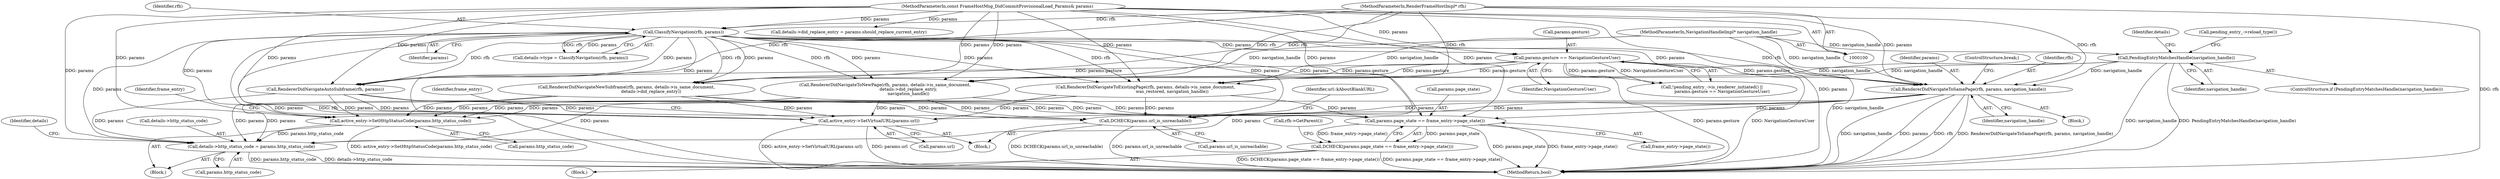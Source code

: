 digraph "0_Chrome_56a84aa67bb071a33a48ac1481b555c48e0a9a59_1@pointer" {
"1000263" [label="(Call,RendererDidNavigateToSamePage(rfh, params, navigation_handle))"];
"1000187" [label="(Call,ClassifyNavigation(rfh, params))"];
"1000101" [label="(MethodParameterIn,RenderFrameHostImpl* rfh)"];
"1000102" [label="(MethodParameterIn,const FrameHostMsg_DidCommitProvisionalLoad_Params& params)"];
"1000216" [label="(Call,params.gesture == NavigationGestureUser)"];
"1000196" [label="(Call,PendingEntryMatchesHandle(navigation_handle))"];
"1000105" [label="(MethodParameterIn,NavigationHandleImpl* navigation_handle)"];
"1000324" [label="(Call,active_entry->SetHttpStatusCode(params.http_status_code))"];
"1000417" [label="(Call,details->http_status_code = params.http_status_code)"];
"1000346" [label="(Call,params.page_state == frame_entry->page_state())"];
"1000345" [label="(Call,DCHECK(params.page_state == frame_entry->page_state()))"];
"1000358" [label="(Call,DCHECK(params.url_is_unreachable))"];
"1000365" [label="(Call,active_entry->SetVirtualURL(params.url))"];
"1000365" [label="(Call,active_entry->SetVirtualURL(params.url))"];
"1000354" [label="(Call,rfh->GetParent())"];
"1000195" [label="(ControlStructure,if (PendingEntryMatchesHandle(navigation_handle)))"];
"1000101" [label="(MethodParameterIn,RenderFrameHostImpl* rfh)"];
"1000344" [label="(Block,)"];
"1000282" [label="(Call,RendererDidNavigateAutoSubframe(rfh, params))"];
"1000105" [label="(MethodParameterIn,NavigationHandleImpl* navigation_handle)"];
"1000183" [label="(Call,details->type = ClassifyNavigation(rfh, params))"];
"1000330" [label="(Identifier,frame_entry)"];
"1000417" [label="(Call,details->http_status_code = params.http_status_code)"];
"1000265" [label="(Identifier,params)"];
"1000267" [label="(ControlStructure,break;)"];
"1000325" [label="(Call,params.http_status_code)"];
"1000253" [label="(Call,RendererDidNavigateToExistingPage(rfh, params, details->is_same_document,\n                                        was_restored, navigation_handle))"];
"1000346" [label="(Call,params.page_state == frame_entry->page_state())"];
"1000456" [label="(MethodReturn,bool)"];
"1000266" [label="(Identifier,navigation_handle)"];
"1000176" [label="(Call,details->did_replace_entry = params.should_replace_current_entry)"];
"1000359" [label="(Call,params.url_is_unreachable)"];
"1000421" [label="(Call,params.http_status_code)"];
"1000216" [label="(Call,params.gesture == NavigationGestureUser)"];
"1000370" [label="(Identifier,frame_entry)"];
"1000232" [label="(Block,)"];
"1000347" [label="(Call,params.page_state)"];
"1000357" [label="(Block,)"];
"1000106" [label="(Block,)"];
"1000230" [label="(Identifier,details)"];
"1000197" [label="(Identifier,navigation_handle)"];
"1000425" [label="(Identifier,details)"];
"1000366" [label="(Call,params.url)"];
"1000220" [label="(Identifier,NavigationGestureUser)"];
"1000364" [label="(Identifier,url::kAboutBlankURL)"];
"1000187" [label="(Call,ClassifyNavigation(rfh, params))"];
"1000189" [label="(Identifier,params)"];
"1000324" [label="(Call,active_entry->SetHttpStatusCode(params.http_status_code))"];
"1000196" [label="(Call,PendingEntryMatchesHandle(navigation_handle))"];
"1000345" [label="(Call,DCHECK(params.page_state == frame_entry->page_state()))"];
"1000102" [label="(MethodParameterIn,const FrameHostMsg_DidCommitProvisionalLoad_Params& params)"];
"1000263" [label="(Call,RendererDidNavigateToSamePage(rfh, params, navigation_handle))"];
"1000201" [label="(Call,pending_entry_->reload_type())"];
"1000234" [label="(Call,RendererDidNavigateToNewPage(rfh, params, details->is_same_document,\n                                   details->did_replace_entry,\n                                   navigation_handle))"];
"1000269" [label="(Call,RendererDidNavigateNewSubframe(rfh, params, details->is_same_document,\n                                     details->did_replace_entry))"];
"1000217" [label="(Call,params.gesture)"];
"1000264" [label="(Identifier,rfh)"];
"1000188" [label="(Identifier,rfh)"];
"1000213" [label="(Call,!pending_entry_->is_renderer_initiated() ||\n               params.gesture == NavigationGestureUser)"];
"1000418" [label="(Call,details->http_status_code)"];
"1000358" [label="(Call,DCHECK(params.url_is_unreachable))"];
"1000350" [label="(Call,frame_entry->page_state())"];
"1000263" -> "1000232"  [label="AST: "];
"1000263" -> "1000266"  [label="CFG: "];
"1000264" -> "1000263"  [label="AST: "];
"1000265" -> "1000263"  [label="AST: "];
"1000266" -> "1000263"  [label="AST: "];
"1000267" -> "1000263"  [label="CFG: "];
"1000263" -> "1000456"  [label="DDG: params"];
"1000263" -> "1000456"  [label="DDG: rfh"];
"1000263" -> "1000456"  [label="DDG: RendererDidNavigateToSamePage(rfh, params, navigation_handle)"];
"1000263" -> "1000456"  [label="DDG: navigation_handle"];
"1000187" -> "1000263"  [label="DDG: rfh"];
"1000187" -> "1000263"  [label="DDG: params"];
"1000101" -> "1000263"  [label="DDG: rfh"];
"1000216" -> "1000263"  [label="DDG: params.gesture"];
"1000102" -> "1000263"  [label="DDG: params"];
"1000196" -> "1000263"  [label="DDG: navigation_handle"];
"1000105" -> "1000263"  [label="DDG: navigation_handle"];
"1000263" -> "1000324"  [label="DDG: params"];
"1000263" -> "1000346"  [label="DDG: params"];
"1000263" -> "1000358"  [label="DDG: params"];
"1000263" -> "1000365"  [label="DDG: params"];
"1000263" -> "1000417"  [label="DDG: params"];
"1000187" -> "1000183"  [label="AST: "];
"1000187" -> "1000189"  [label="CFG: "];
"1000188" -> "1000187"  [label="AST: "];
"1000189" -> "1000187"  [label="AST: "];
"1000183" -> "1000187"  [label="CFG: "];
"1000187" -> "1000456"  [label="DDG: rfh"];
"1000187" -> "1000456"  [label="DDG: params"];
"1000187" -> "1000183"  [label="DDG: rfh"];
"1000187" -> "1000183"  [label="DDG: params"];
"1000101" -> "1000187"  [label="DDG: rfh"];
"1000102" -> "1000187"  [label="DDG: params"];
"1000187" -> "1000216"  [label="DDG: params"];
"1000187" -> "1000234"  [label="DDG: rfh"];
"1000187" -> "1000234"  [label="DDG: params"];
"1000187" -> "1000253"  [label="DDG: rfh"];
"1000187" -> "1000253"  [label="DDG: params"];
"1000187" -> "1000269"  [label="DDG: rfh"];
"1000187" -> "1000269"  [label="DDG: params"];
"1000187" -> "1000282"  [label="DDG: rfh"];
"1000187" -> "1000282"  [label="DDG: params"];
"1000187" -> "1000324"  [label="DDG: params"];
"1000187" -> "1000346"  [label="DDG: params"];
"1000187" -> "1000358"  [label="DDG: params"];
"1000187" -> "1000365"  [label="DDG: params"];
"1000187" -> "1000417"  [label="DDG: params"];
"1000101" -> "1000100"  [label="AST: "];
"1000101" -> "1000456"  [label="DDG: rfh"];
"1000101" -> "1000234"  [label="DDG: rfh"];
"1000101" -> "1000253"  [label="DDG: rfh"];
"1000101" -> "1000269"  [label="DDG: rfh"];
"1000101" -> "1000282"  [label="DDG: rfh"];
"1000102" -> "1000100"  [label="AST: "];
"1000102" -> "1000456"  [label="DDG: params"];
"1000102" -> "1000176"  [label="DDG: params"];
"1000102" -> "1000216"  [label="DDG: params"];
"1000102" -> "1000234"  [label="DDG: params"];
"1000102" -> "1000253"  [label="DDG: params"];
"1000102" -> "1000269"  [label="DDG: params"];
"1000102" -> "1000282"  [label="DDG: params"];
"1000102" -> "1000324"  [label="DDG: params"];
"1000102" -> "1000346"  [label="DDG: params"];
"1000102" -> "1000358"  [label="DDG: params"];
"1000102" -> "1000365"  [label="DDG: params"];
"1000102" -> "1000417"  [label="DDG: params"];
"1000216" -> "1000213"  [label="AST: "];
"1000216" -> "1000220"  [label="CFG: "];
"1000217" -> "1000216"  [label="AST: "];
"1000220" -> "1000216"  [label="AST: "];
"1000213" -> "1000216"  [label="CFG: "];
"1000216" -> "1000456"  [label="DDG: params.gesture"];
"1000216" -> "1000456"  [label="DDG: NavigationGestureUser"];
"1000216" -> "1000213"  [label="DDG: params.gesture"];
"1000216" -> "1000213"  [label="DDG: NavigationGestureUser"];
"1000216" -> "1000234"  [label="DDG: params.gesture"];
"1000216" -> "1000253"  [label="DDG: params.gesture"];
"1000216" -> "1000269"  [label="DDG: params.gesture"];
"1000216" -> "1000282"  [label="DDG: params.gesture"];
"1000196" -> "1000195"  [label="AST: "];
"1000196" -> "1000197"  [label="CFG: "];
"1000197" -> "1000196"  [label="AST: "];
"1000201" -> "1000196"  [label="CFG: "];
"1000230" -> "1000196"  [label="CFG: "];
"1000196" -> "1000456"  [label="DDG: navigation_handle"];
"1000196" -> "1000456"  [label="DDG: PendingEntryMatchesHandle(navigation_handle)"];
"1000105" -> "1000196"  [label="DDG: navigation_handle"];
"1000196" -> "1000234"  [label="DDG: navigation_handle"];
"1000196" -> "1000253"  [label="DDG: navigation_handle"];
"1000105" -> "1000100"  [label="AST: "];
"1000105" -> "1000456"  [label="DDG: navigation_handle"];
"1000105" -> "1000234"  [label="DDG: navigation_handle"];
"1000105" -> "1000253"  [label="DDG: navigation_handle"];
"1000324" -> "1000106"  [label="AST: "];
"1000324" -> "1000325"  [label="CFG: "];
"1000325" -> "1000324"  [label="AST: "];
"1000330" -> "1000324"  [label="CFG: "];
"1000324" -> "1000456"  [label="DDG: active_entry->SetHttpStatusCode(params.http_status_code)"];
"1000253" -> "1000324"  [label="DDG: params"];
"1000269" -> "1000324"  [label="DDG: params"];
"1000282" -> "1000324"  [label="DDG: params"];
"1000234" -> "1000324"  [label="DDG: params"];
"1000324" -> "1000417"  [label="DDG: params.http_status_code"];
"1000417" -> "1000106"  [label="AST: "];
"1000417" -> "1000421"  [label="CFG: "];
"1000418" -> "1000417"  [label="AST: "];
"1000421" -> "1000417"  [label="AST: "];
"1000425" -> "1000417"  [label="CFG: "];
"1000417" -> "1000456"  [label="DDG: details->http_status_code"];
"1000417" -> "1000456"  [label="DDG: params.http_status_code"];
"1000253" -> "1000417"  [label="DDG: params"];
"1000269" -> "1000417"  [label="DDG: params"];
"1000282" -> "1000417"  [label="DDG: params"];
"1000234" -> "1000417"  [label="DDG: params"];
"1000346" -> "1000345"  [label="AST: "];
"1000346" -> "1000350"  [label="CFG: "];
"1000347" -> "1000346"  [label="AST: "];
"1000350" -> "1000346"  [label="AST: "];
"1000345" -> "1000346"  [label="CFG: "];
"1000346" -> "1000456"  [label="DDG: params.page_state"];
"1000346" -> "1000456"  [label="DDG: frame_entry->page_state()"];
"1000346" -> "1000345"  [label="DDG: params.page_state"];
"1000346" -> "1000345"  [label="DDG: frame_entry->page_state()"];
"1000253" -> "1000346"  [label="DDG: params"];
"1000269" -> "1000346"  [label="DDG: params"];
"1000282" -> "1000346"  [label="DDG: params"];
"1000234" -> "1000346"  [label="DDG: params"];
"1000345" -> "1000344"  [label="AST: "];
"1000354" -> "1000345"  [label="CFG: "];
"1000345" -> "1000456"  [label="DDG: params.page_state == frame_entry->page_state()"];
"1000345" -> "1000456"  [label="DDG: DCHECK(params.page_state == frame_entry->page_state())"];
"1000358" -> "1000357"  [label="AST: "];
"1000358" -> "1000359"  [label="CFG: "];
"1000359" -> "1000358"  [label="AST: "];
"1000364" -> "1000358"  [label="CFG: "];
"1000358" -> "1000456"  [label="DDG: DCHECK(params.url_is_unreachable)"];
"1000358" -> "1000456"  [label="DDG: params.url_is_unreachable"];
"1000253" -> "1000358"  [label="DDG: params"];
"1000269" -> "1000358"  [label="DDG: params"];
"1000282" -> "1000358"  [label="DDG: params"];
"1000234" -> "1000358"  [label="DDG: params"];
"1000365" -> "1000357"  [label="AST: "];
"1000365" -> "1000366"  [label="CFG: "];
"1000366" -> "1000365"  [label="AST: "];
"1000370" -> "1000365"  [label="CFG: "];
"1000365" -> "1000456"  [label="DDG: active_entry->SetVirtualURL(params.url)"];
"1000365" -> "1000456"  [label="DDG: params.url"];
"1000253" -> "1000365"  [label="DDG: params"];
"1000269" -> "1000365"  [label="DDG: params"];
"1000282" -> "1000365"  [label="DDG: params"];
"1000234" -> "1000365"  [label="DDG: params"];
}

